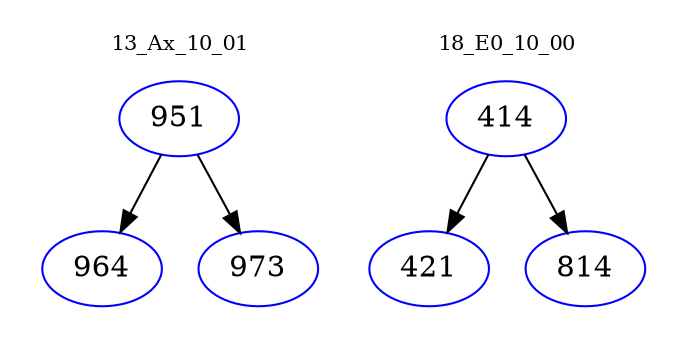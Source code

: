 digraph{
subgraph cluster_0 {
color = white
label = "13_Ax_10_01";
fontsize=10;
T0_951 [label="951", color="blue"]
T0_951 -> T0_964 [color="black"]
T0_964 [label="964", color="blue"]
T0_951 -> T0_973 [color="black"]
T0_973 [label="973", color="blue"]
}
subgraph cluster_1 {
color = white
label = "18_E0_10_00";
fontsize=10;
T1_414 [label="414", color="blue"]
T1_414 -> T1_421 [color="black"]
T1_421 [label="421", color="blue"]
T1_414 -> T1_814 [color="black"]
T1_814 [label="814", color="blue"]
}
}
